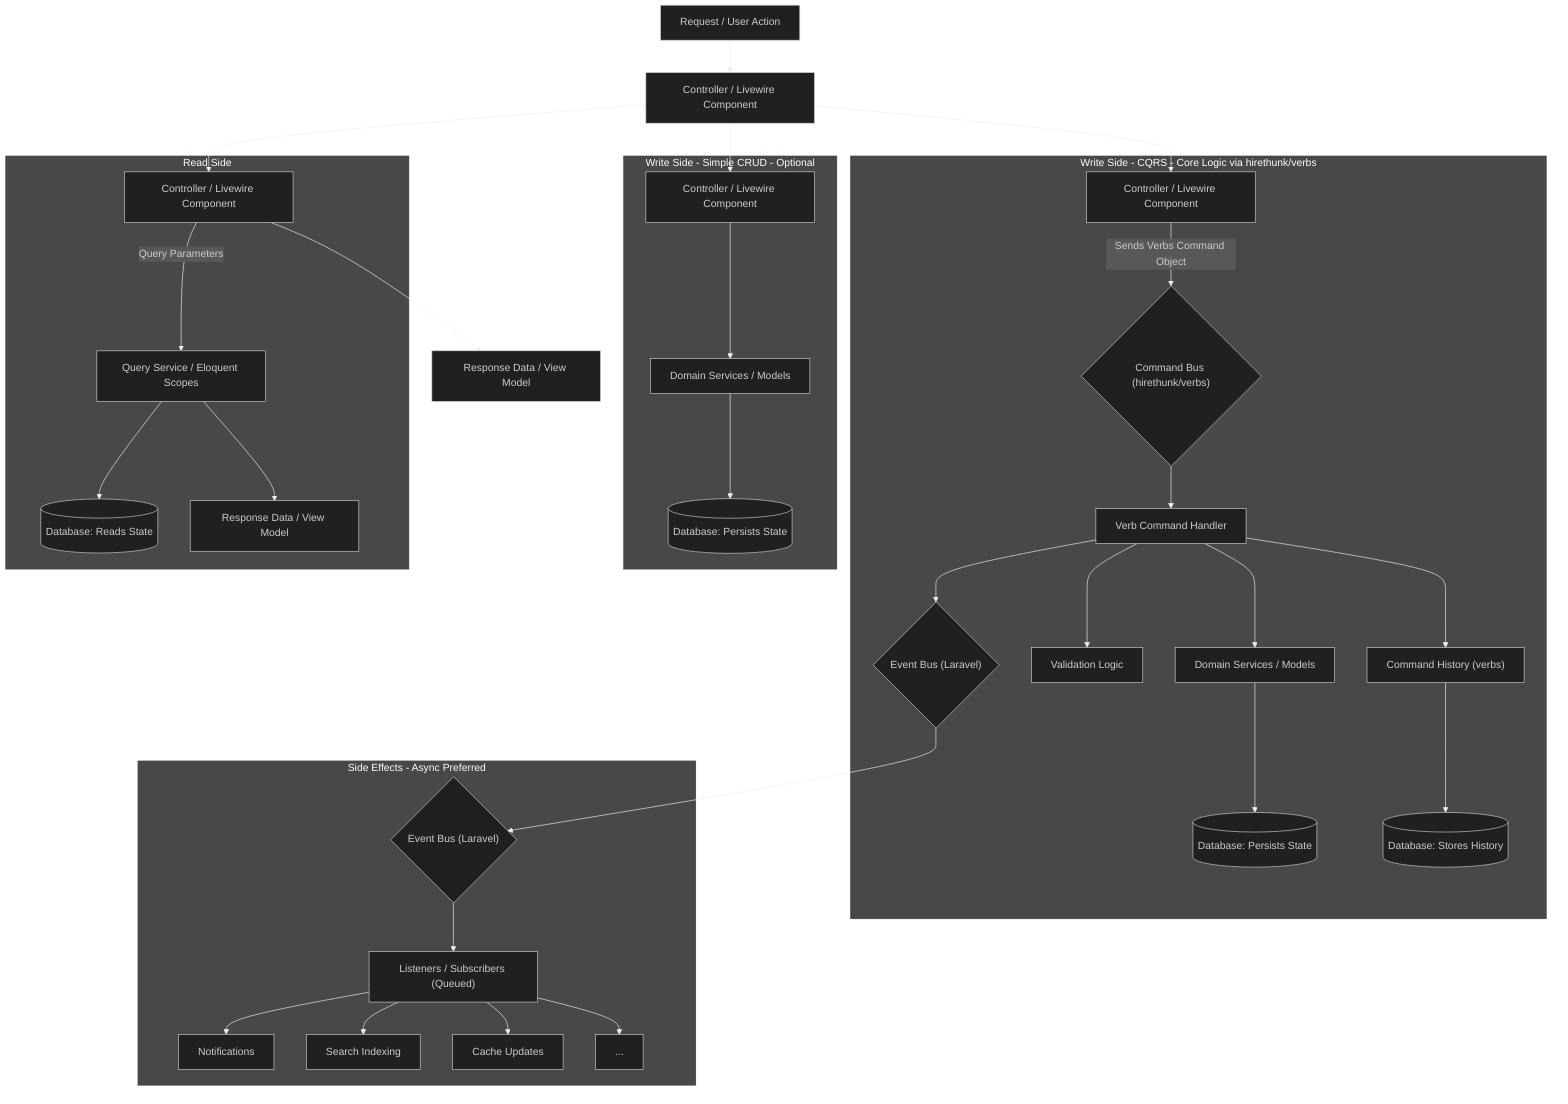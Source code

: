 %%{init: {'theme': 'dark', 'themeVariables': { 'primaryColor': '#2c3e50', 'primaryTextColor': '#ecf0f1', 'primaryBorderColor': '#7f8c8d', 'lineColor': '#ecf0f1', 'secondaryColor': '#34495e', 'tertiaryColor': '#282c34' }}}%%
flowchart TD
    A["Request / User Action"] --> B["Controller / Livewire Component"]

    subgraph "Write Side - CQRS - Core Logic via hirethunk/verbs"
        B_CMD["Controller / Livewire Component"] -->|"Sends Verbs Command Object"| C{"Command Bus (hirethunk/verbs)"}
        C --> D["Verb Command Handler"]
        D --> E["Domain Services / Models"]
        D --> F["Validation Logic"]
        E --> G[("Database: Persists State")]
        D --> H["Command History (verbs)"]
        H --> G_HIST[("Database: Stores History")]
        D --> I{"Event Bus (Laravel)"}
    end

    subgraph "Write Side - Simple CRUD - Optional"
        B_SCRUD["Controller / Livewire Component"] --> E_SCRUD["Domain Services / Models"]
        E_SCRUD --> G_SCRUD[("Database: Persists State")]
    end

    B --> B_CMD
    B --> B_SCRUD

    subgraph "Read Side"
        B_QUERY["Controller / Livewire Component"] -->|"Query Parameters"| J["Query Service / Eloquent Scopes"]
        J --> G_READ[("Database: Reads State")]
        J --> K["Response Data / View Model"]
    end

    B --> B_QUERY
    B_QUERY --> K_OUT["Response Data / View Model"]

    subgraph "Side Effects - Async Preferred"
        I_SE{"Event Bus (Laravel)"} --> L["Listeners / Subscribers (Queued)"]
        L --> M["Notifications"]
        L --> N["Search Indexing"]
        L --> O["Cache Updates"]
        L --> P["..."]
    end

    I --> I_SE